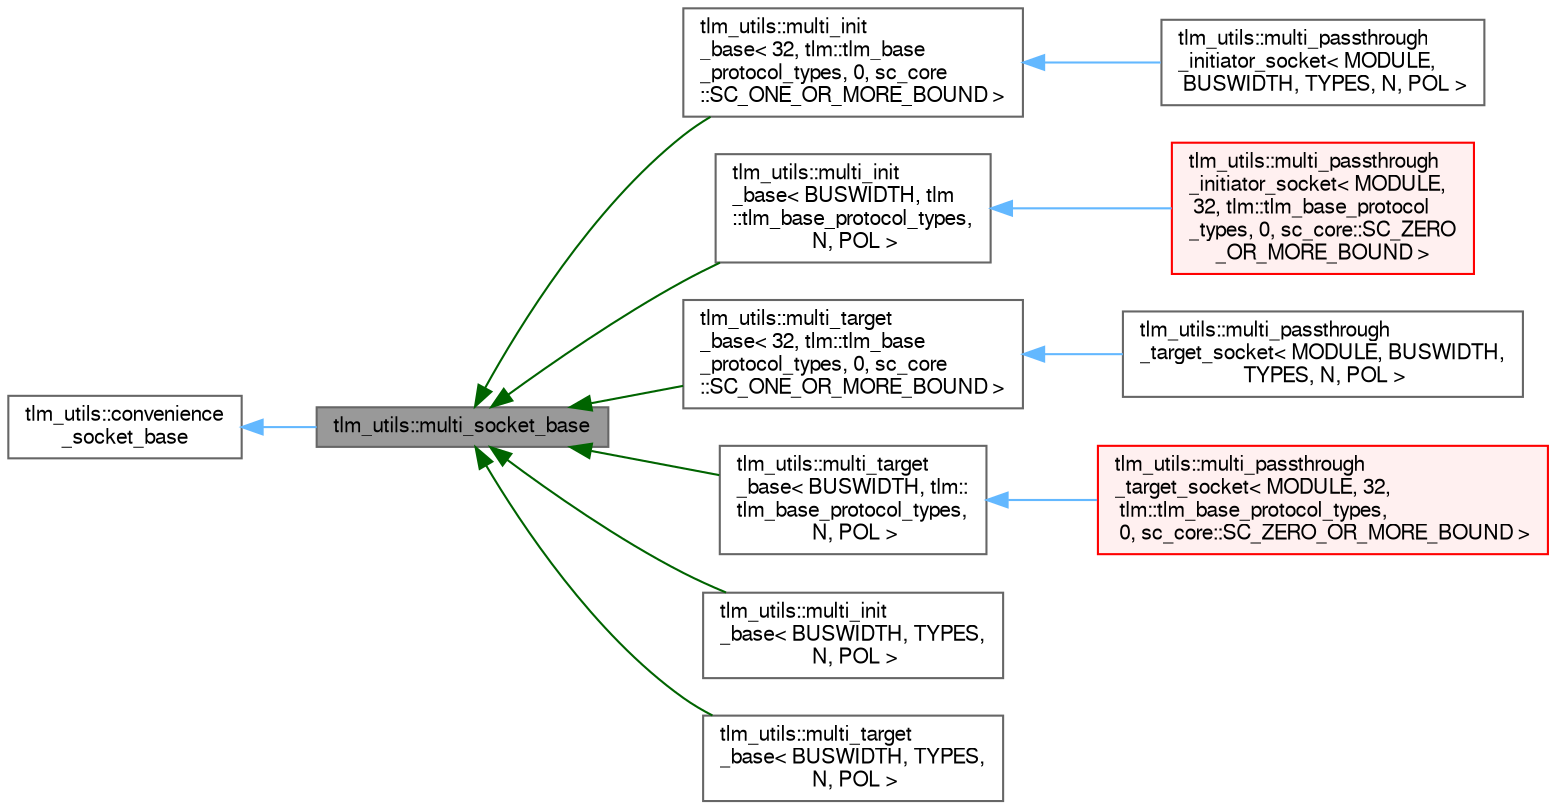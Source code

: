 digraph "tlm_utils::multi_socket_base"
{
 // LATEX_PDF_SIZE
  bgcolor="transparent";
  edge [fontname=FreeSans,fontsize=10,labelfontname=FreeSans,labelfontsize=10];
  node [fontname=FreeSans,fontsize=10,shape=box,height=0.2,width=0.4];
  rankdir="LR";
  Node1 [id="Node000001",label="tlm_utils::multi_socket_base",height=0.2,width=0.4,color="gray40", fillcolor="grey60", style="filled", fontcolor="black",tooltip=" "];
  Node2 -> Node1 [id="edge1_Node000001_Node000002",dir="back",color="steelblue1",style="solid",tooltip=" "];
  Node2 [id="Node000002",label="tlm_utils::convenience\l_socket_base",height=0.2,width=0.4,color="gray40", fillcolor="white", style="filled",URL="$a01265.html",tooltip=" "];
  Node1 -> Node3 [id="edge2_Node000001_Node000003",dir="back",color="darkgreen",style="solid",tooltip=" "];
  Node3 [id="Node000003",label="tlm_utils::multi_init\l_base\< 32, tlm::tlm_base\l_protocol_types, 0, sc_core\l::SC_ONE_OR_MORE_BOUND \>",height=0.2,width=0.4,color="gray40", fillcolor="white", style="filled",URL="$a01341.html",tooltip=" "];
  Node3 -> Node4 [id="edge3_Node000003_Node000004",dir="back",color="steelblue1",style="solid",tooltip=" "];
  Node4 [id="Node000004",label="tlm_utils::multi_passthrough\l_initiator_socket\< MODULE,\l BUSWIDTH, TYPES, N, POL \>",height=0.2,width=0.4,color="gray40", fillcolor="white", style="filled",URL="$a01309.html",tooltip=" "];
  Node1 -> Node5 [id="edge4_Node000001_Node000005",dir="back",color="darkgreen",style="solid",tooltip=" "];
  Node5 [id="Node000005",label="tlm_utils::multi_init\l_base\< BUSWIDTH, tlm\l::tlm_base_protocol_types,\l N, POL \>",height=0.2,width=0.4,color="gray40", fillcolor="white", style="filled",URL="$a01341.html",tooltip=" "];
  Node5 -> Node6 [id="edge5_Node000005_Node000006",dir="back",color="steelblue1",style="solid",tooltip=" "];
  Node6 [id="Node000006",label="tlm_utils::multi_passthrough\l_initiator_socket\< MODULE,\l 32, tlm::tlm_base_protocol\l_types, 0, sc_core::SC_ZERO\l_OR_MORE_BOUND \>",height=0.2,width=0.4,color="red", fillcolor="#FFF0F0", style="filled",URL="$a01309.html",tooltip=" "];
  Node1 -> Node8 [id="edge6_Node000001_Node000008",dir="back",color="darkgreen",style="solid",tooltip=" "];
  Node8 [id="Node000008",label="tlm_utils::multi_target\l_base\< 32, tlm::tlm_base\l_protocol_types, 0, sc_core\l::SC_ONE_OR_MORE_BOUND \>",height=0.2,width=0.4,color="gray40", fillcolor="white", style="filled",URL="$a01349.html",tooltip=" "];
  Node8 -> Node9 [id="edge7_Node000008_Node000009",dir="back",color="steelblue1",style="solid",tooltip=" "];
  Node9 [id="Node000009",label="tlm_utils::multi_passthrough\l_target_socket\< MODULE, BUSWIDTH,\l TYPES, N, POL \>",height=0.2,width=0.4,color="gray40", fillcolor="white", style="filled",URL="$a01317.html",tooltip=" "];
  Node1 -> Node10 [id="edge8_Node000001_Node000010",dir="back",color="darkgreen",style="solid",tooltip=" "];
  Node10 [id="Node000010",label="tlm_utils::multi_target\l_base\< BUSWIDTH, tlm::\ltlm_base_protocol_types,\l N, POL \>",height=0.2,width=0.4,color="gray40", fillcolor="white", style="filled",URL="$a01349.html",tooltip=" "];
  Node10 -> Node11 [id="edge9_Node000010_Node000011",dir="back",color="steelblue1",style="solid",tooltip=" "];
  Node11 [id="Node000011",label="tlm_utils::multi_passthrough\l_target_socket\< MODULE, 32,\l tlm::tlm_base_protocol_types,\l 0, sc_core::SC_ZERO_OR_MORE_BOUND \>",height=0.2,width=0.4,color="red", fillcolor="#FFF0F0", style="filled",URL="$a01317.html",tooltip=" "];
  Node1 -> Node13 [id="edge10_Node000001_Node000013",dir="back",color="darkgreen",style="solid",tooltip=" "];
  Node13 [id="Node000013",label="tlm_utils::multi_init\l_base\< BUSWIDTH, TYPES,\l N, POL \>",height=0.2,width=0.4,color="gray40", fillcolor="white", style="filled",URL="$a01341.html",tooltip=" "];
  Node1 -> Node14 [id="edge11_Node000001_Node000014",dir="back",color="darkgreen",style="solid",tooltip=" "];
  Node14 [id="Node000014",label="tlm_utils::multi_target\l_base\< BUSWIDTH, TYPES,\l N, POL \>",height=0.2,width=0.4,color="gray40", fillcolor="white", style="filled",URL="$a01349.html",tooltip=" "];
}

